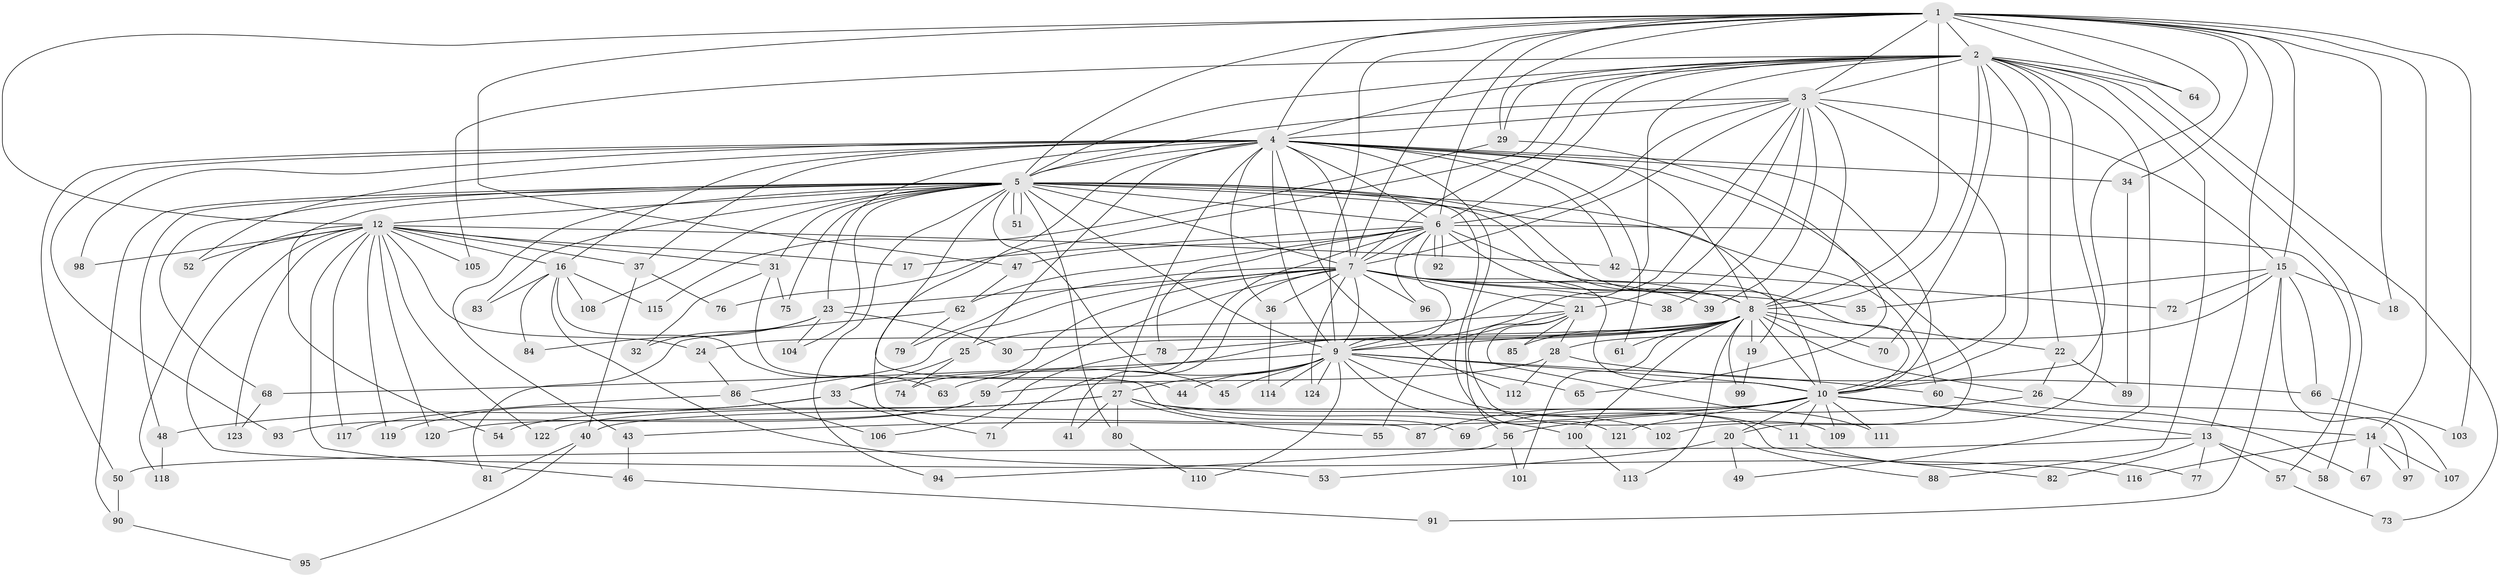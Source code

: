 // coarse degree distribution, {22: 0.022727272727272728, 17: 0.022727272727272728, 26: 0.011363636363636364, 13: 0.011363636363636364, 18: 0.011363636363636364, 7: 0.022727272727272728, 19: 0.011363636363636364, 9: 0.03409090909090909, 2: 0.5568181818181818, 4: 0.07954545454545454, 11: 0.011363636363636364, 3: 0.125, 5: 0.045454545454545456, 1: 0.03409090909090909}
// Generated by graph-tools (version 1.1) at 2025/49/03/04/25 22:49:30]
// undirected, 124 vertices, 273 edges
graph export_dot {
  node [color=gray90,style=filled];
  1;
  2;
  3;
  4;
  5;
  6;
  7;
  8;
  9;
  10;
  11;
  12;
  13;
  14;
  15;
  16;
  17;
  18;
  19;
  20;
  21;
  22;
  23;
  24;
  25;
  26;
  27;
  28;
  29;
  30;
  31;
  32;
  33;
  34;
  35;
  36;
  37;
  38;
  39;
  40;
  41;
  42;
  43;
  44;
  45;
  46;
  47;
  48;
  49;
  50;
  51;
  52;
  53;
  54;
  55;
  56;
  57;
  58;
  59;
  60;
  61;
  62;
  63;
  64;
  65;
  66;
  67;
  68;
  69;
  70;
  71;
  72;
  73;
  74;
  75;
  76;
  77;
  78;
  79;
  80;
  81;
  82;
  83;
  84;
  85;
  86;
  87;
  88;
  89;
  90;
  91;
  92;
  93;
  94;
  95;
  96;
  97;
  98;
  99;
  100;
  101;
  102;
  103;
  104;
  105;
  106;
  107;
  108;
  109;
  110;
  111;
  112;
  113;
  114;
  115;
  116;
  117;
  118;
  119;
  120;
  121;
  122;
  123;
  124;
  1 -- 2;
  1 -- 3;
  1 -- 4;
  1 -- 5;
  1 -- 6;
  1 -- 7;
  1 -- 8;
  1 -- 9;
  1 -- 10;
  1 -- 12;
  1 -- 13;
  1 -- 14;
  1 -- 15;
  1 -- 18;
  1 -- 29;
  1 -- 34;
  1 -- 47;
  1 -- 64;
  1 -- 103;
  2 -- 3;
  2 -- 4;
  2 -- 5;
  2 -- 6;
  2 -- 7;
  2 -- 8;
  2 -- 9;
  2 -- 10;
  2 -- 22;
  2 -- 29;
  2 -- 49;
  2 -- 58;
  2 -- 64;
  2 -- 70;
  2 -- 73;
  2 -- 76;
  2 -- 88;
  2 -- 102;
  2 -- 105;
  3 -- 4;
  3 -- 5;
  3 -- 6;
  3 -- 7;
  3 -- 8;
  3 -- 9;
  3 -- 10;
  3 -- 15;
  3 -- 21;
  3 -- 38;
  3 -- 39;
  4 -- 5;
  4 -- 6;
  4 -- 7;
  4 -- 8;
  4 -- 9;
  4 -- 10;
  4 -- 16;
  4 -- 20;
  4 -- 23;
  4 -- 25;
  4 -- 27;
  4 -- 34;
  4 -- 36;
  4 -- 37;
  4 -- 42;
  4 -- 50;
  4 -- 52;
  4 -- 56;
  4 -- 61;
  4 -- 87;
  4 -- 93;
  4 -- 98;
  4 -- 112;
  5 -- 6;
  5 -- 7;
  5 -- 8;
  5 -- 9;
  5 -- 10;
  5 -- 12;
  5 -- 19;
  5 -- 31;
  5 -- 43;
  5 -- 44;
  5 -- 45;
  5 -- 48;
  5 -- 51;
  5 -- 51;
  5 -- 54;
  5 -- 60;
  5 -- 68;
  5 -- 75;
  5 -- 80;
  5 -- 83;
  5 -- 90;
  5 -- 94;
  5 -- 104;
  5 -- 108;
  5 -- 121;
  6 -- 7;
  6 -- 8;
  6 -- 9;
  6 -- 10;
  6 -- 17;
  6 -- 47;
  6 -- 57;
  6 -- 62;
  6 -- 71;
  6 -- 78;
  6 -- 92;
  6 -- 92;
  6 -- 96;
  7 -- 8;
  7 -- 9;
  7 -- 10;
  7 -- 21;
  7 -- 23;
  7 -- 35;
  7 -- 36;
  7 -- 38;
  7 -- 39;
  7 -- 41;
  7 -- 59;
  7 -- 74;
  7 -- 79;
  7 -- 86;
  7 -- 96;
  7 -- 124;
  8 -- 9;
  8 -- 10;
  8 -- 19;
  8 -- 22;
  8 -- 24;
  8 -- 26;
  8 -- 30;
  8 -- 33;
  8 -- 61;
  8 -- 70;
  8 -- 78;
  8 -- 85;
  8 -- 99;
  8 -- 100;
  8 -- 101;
  8 -- 113;
  9 -- 10;
  9 -- 11;
  9 -- 27;
  9 -- 44;
  9 -- 45;
  9 -- 60;
  9 -- 63;
  9 -- 65;
  9 -- 68;
  9 -- 82;
  9 -- 110;
  9 -- 114;
  9 -- 124;
  10 -- 11;
  10 -- 13;
  10 -- 14;
  10 -- 20;
  10 -- 40;
  10 -- 43;
  10 -- 69;
  10 -- 87;
  10 -- 109;
  10 -- 111;
  10 -- 121;
  11 -- 77;
  12 -- 16;
  12 -- 17;
  12 -- 24;
  12 -- 31;
  12 -- 37;
  12 -- 42;
  12 -- 46;
  12 -- 52;
  12 -- 53;
  12 -- 98;
  12 -- 105;
  12 -- 117;
  12 -- 118;
  12 -- 119;
  12 -- 120;
  12 -- 122;
  12 -- 123;
  13 -- 50;
  13 -- 57;
  13 -- 58;
  13 -- 77;
  13 -- 82;
  14 -- 67;
  14 -- 97;
  14 -- 107;
  14 -- 116;
  15 -- 18;
  15 -- 28;
  15 -- 35;
  15 -- 66;
  15 -- 72;
  15 -- 91;
  15 -- 107;
  16 -- 63;
  16 -- 83;
  16 -- 84;
  16 -- 108;
  16 -- 115;
  16 -- 116;
  19 -- 99;
  20 -- 49;
  20 -- 53;
  20 -- 88;
  21 -- 25;
  21 -- 28;
  21 -- 55;
  21 -- 85;
  21 -- 109;
  21 -- 111;
  22 -- 26;
  22 -- 89;
  23 -- 30;
  23 -- 32;
  23 -- 84;
  23 -- 104;
  24 -- 86;
  25 -- 33;
  25 -- 74;
  26 -- 56;
  26 -- 97;
  27 -- 41;
  27 -- 54;
  27 -- 55;
  27 -- 80;
  27 -- 100;
  27 -- 102;
  27 -- 122;
  28 -- 59;
  28 -- 66;
  28 -- 112;
  29 -- 65;
  29 -- 115;
  31 -- 32;
  31 -- 69;
  31 -- 75;
  33 -- 48;
  33 -- 71;
  33 -- 119;
  34 -- 89;
  36 -- 114;
  37 -- 40;
  37 -- 76;
  40 -- 81;
  40 -- 95;
  42 -- 72;
  43 -- 46;
  46 -- 91;
  47 -- 62;
  48 -- 118;
  50 -- 90;
  56 -- 94;
  56 -- 101;
  57 -- 73;
  59 -- 93;
  59 -- 120;
  60 -- 67;
  62 -- 79;
  62 -- 81;
  66 -- 103;
  68 -- 123;
  78 -- 106;
  80 -- 110;
  86 -- 106;
  86 -- 117;
  90 -- 95;
  100 -- 113;
}
